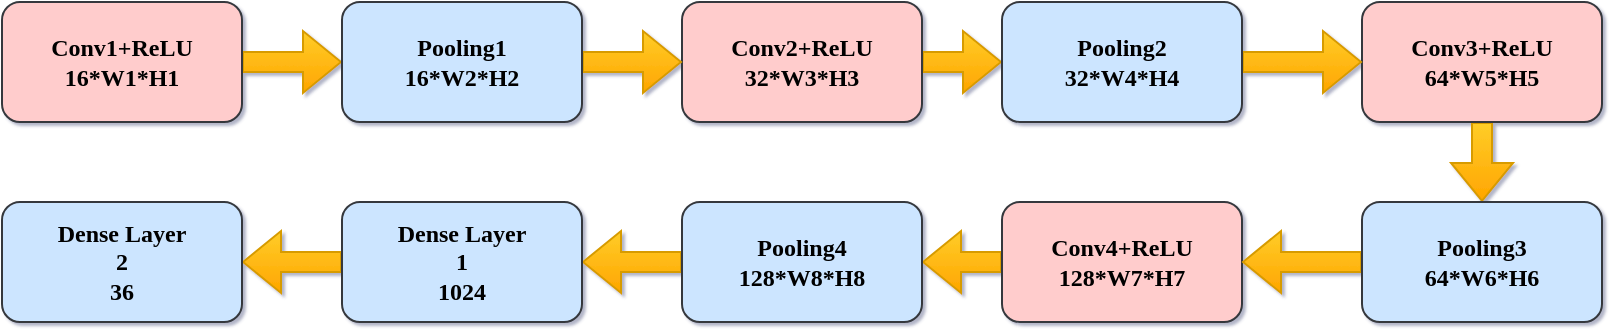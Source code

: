 <mxfile version="20.2.0" type="github">
  <diagram id="J_D55cbx2d_pQjbFALnH" name="Page-1">
    <mxGraphModel dx="1422" dy="772" grid="1" gridSize="10" guides="1" tooltips="1" connect="1" arrows="1" fold="1" page="1" pageScale="1" pageWidth="1100" pageHeight="850" math="0" shadow="1">
      <root>
        <mxCell id="0" />
        <mxCell id="1" parent="0" />
        <mxCell id="IoVqTZKb2aHPhe0JlR1h-11" style="edgeStyle=orthogonalEdgeStyle;rounded=0;orthogonalLoop=1;jettySize=auto;html=1;entryX=1;entryY=0.5;entryDx=0;entryDy=0;fontFamily=Times New Roman;fillColor=#ffcd28;gradientColor=#ffa500;strokeColor=#d79b00;shape=flexArrow;" edge="1" parent="1" source="IoVqTZKb2aHPhe0JlR1h-1" target="IoVqTZKb2aHPhe0JlR1h-5">
          <mxGeometry relative="1" as="geometry" />
        </mxCell>
        <mxCell id="IoVqTZKb2aHPhe0JlR1h-1" value="&lt;div&gt;Conv1+ReLU&lt;/div&gt;&lt;div&gt;16*W1*H1&lt;br&gt;&lt;/div&gt;" style="rounded=1;whiteSpace=wrap;html=1;fillColor=#ffcccc;strokeColor=#36393d;fontFamily=Times New Roman;direction=west;fontStyle=1" vertex="1" parent="1">
          <mxGeometry x="190" y="210" width="120" height="60" as="geometry" />
        </mxCell>
        <mxCell id="IoVqTZKb2aHPhe0JlR1h-14" style="edgeStyle=orthogonalEdgeStyle;shape=flexArrow;rounded=0;orthogonalLoop=1;jettySize=auto;html=1;exitX=0;exitY=0.5;exitDx=0;exitDy=0;fontFamily=Times New Roman;fillColor=#ffcd28;gradientColor=#ffa500;strokeColor=#d79b00;" edge="1" parent="1" source="IoVqTZKb2aHPhe0JlR1h-2" target="IoVqTZKb2aHPhe0JlR1h-6">
          <mxGeometry relative="1" as="geometry" />
        </mxCell>
        <mxCell id="IoVqTZKb2aHPhe0JlR1h-2" value="&lt;div&gt;Conv2+ReLU&lt;/div&gt;&lt;div&gt;32*W3*H3&lt;br&gt;&lt;/div&gt;" style="rounded=1;whiteSpace=wrap;html=1;fillColor=#ffcccc;strokeColor=#36393d;fontFamily=Times New Roman;direction=west;fontStyle=1" vertex="1" parent="1">
          <mxGeometry x="530" y="210" width="120" height="60" as="geometry" />
        </mxCell>
        <mxCell id="IoVqTZKb2aHPhe0JlR1h-16" style="edgeStyle=orthogonalEdgeStyle;shape=flexArrow;rounded=0;orthogonalLoop=1;jettySize=auto;html=1;fontFamily=Times New Roman;fillColor=#ffcd28;gradientColor=#ffa500;strokeColor=#d79b00;" edge="1" parent="1" source="IoVqTZKb2aHPhe0JlR1h-3" target="IoVqTZKb2aHPhe0JlR1h-7">
          <mxGeometry relative="1" as="geometry" />
        </mxCell>
        <mxCell id="IoVqTZKb2aHPhe0JlR1h-3" value="&lt;div&gt;Conv3+ReLU&lt;/div&gt;&lt;div&gt;64*W5*H5&lt;br&gt;&lt;/div&gt;" style="rounded=1;whiteSpace=wrap;html=1;fillColor=#ffcccc;strokeColor=#36393d;fontFamily=Times New Roman;direction=west;fontStyle=1" vertex="1" parent="1">
          <mxGeometry x="870" y="210" width="120" height="60" as="geometry" />
        </mxCell>
        <mxCell id="IoVqTZKb2aHPhe0JlR1h-18" style="edgeStyle=orthogonalEdgeStyle;shape=flexArrow;rounded=0;orthogonalLoop=1;jettySize=auto;html=1;entryX=0;entryY=0.5;entryDx=0;entryDy=0;fontFamily=Times New Roman;fillColor=#ffcd28;gradientColor=#ffa500;strokeColor=#d79b00;" edge="1" parent="1" source="IoVqTZKb2aHPhe0JlR1h-4" target="IoVqTZKb2aHPhe0JlR1h-8">
          <mxGeometry relative="1" as="geometry" />
        </mxCell>
        <mxCell id="IoVqTZKb2aHPhe0JlR1h-4" value="&lt;div&gt;Conv4+ReLU&lt;/div&gt;&lt;div&gt;128*W7*H7&lt;br&gt;&lt;/div&gt;" style="rounded=1;whiteSpace=wrap;html=1;fillColor=#ffcccc;strokeColor=#36393d;fontFamily=Times New Roman;direction=west;fontStyle=1" vertex="1" parent="1">
          <mxGeometry x="690" y="310" width="120" height="60" as="geometry" />
        </mxCell>
        <mxCell id="IoVqTZKb2aHPhe0JlR1h-13" style="edgeStyle=orthogonalEdgeStyle;shape=flexArrow;rounded=0;orthogonalLoop=1;jettySize=auto;html=1;exitX=0;exitY=0.5;exitDx=0;exitDy=0;entryX=1;entryY=0.5;entryDx=0;entryDy=0;fontFamily=Times New Roman;fillColor=#ffcd28;gradientColor=#ffa500;strokeColor=#d79b00;" edge="1" parent="1" source="IoVqTZKb2aHPhe0JlR1h-5" target="IoVqTZKb2aHPhe0JlR1h-2">
          <mxGeometry relative="1" as="geometry" />
        </mxCell>
        <mxCell id="IoVqTZKb2aHPhe0JlR1h-5" value="&lt;div&gt;Pooling1&lt;br&gt;&lt;/div&gt;&lt;div&gt;16*W2*H2&lt;br&gt;&lt;/div&gt;" style="rounded=1;whiteSpace=wrap;html=1;fillColor=#cce5ff;strokeColor=#36393d;fontFamily=Times New Roman;direction=west;fontStyle=1" vertex="1" parent="1">
          <mxGeometry x="360" y="210" width="120" height="60" as="geometry" />
        </mxCell>
        <mxCell id="IoVqTZKb2aHPhe0JlR1h-15" style="edgeStyle=orthogonalEdgeStyle;shape=flexArrow;rounded=0;orthogonalLoop=1;jettySize=auto;html=1;fontFamily=Times New Roman;fillColor=#ffcd28;gradientColor=#ffa500;strokeColor=#d79b00;" edge="1" parent="1" source="IoVqTZKb2aHPhe0JlR1h-6" target="IoVqTZKb2aHPhe0JlR1h-3">
          <mxGeometry relative="1" as="geometry" />
        </mxCell>
        <mxCell id="IoVqTZKb2aHPhe0JlR1h-6" value="&lt;div&gt;Pooling2&lt;br&gt;&lt;/div&gt;&lt;div&gt;32*W4*H4&lt;br&gt;&lt;/div&gt;" style="rounded=1;whiteSpace=wrap;html=1;fillColor=#cce5ff;strokeColor=#36393d;fontFamily=Times New Roman;direction=west;fontStyle=1" vertex="1" parent="1">
          <mxGeometry x="690" y="210" width="120" height="60" as="geometry" />
        </mxCell>
        <mxCell id="IoVqTZKb2aHPhe0JlR1h-17" style="edgeStyle=orthogonalEdgeStyle;shape=flexArrow;rounded=0;orthogonalLoop=1;jettySize=auto;html=1;entryX=0;entryY=0.5;entryDx=0;entryDy=0;fontFamily=Times New Roman;fillColor=#ffcd28;gradientColor=#ffa500;strokeColor=#d79b00;" edge="1" parent="1" source="IoVqTZKb2aHPhe0JlR1h-7" target="IoVqTZKb2aHPhe0JlR1h-4">
          <mxGeometry relative="1" as="geometry" />
        </mxCell>
        <mxCell id="IoVqTZKb2aHPhe0JlR1h-7" value="&lt;div&gt;Pooling3&lt;br&gt;&lt;/div&gt;&lt;div&gt;64*W6*H6&lt;br&gt;&lt;/div&gt;" style="rounded=1;whiteSpace=wrap;html=1;fillColor=#cce5ff;strokeColor=#36393d;fontFamily=Times New Roman;direction=west;fontStyle=1" vertex="1" parent="1">
          <mxGeometry x="870" y="310" width="120" height="60" as="geometry" />
        </mxCell>
        <mxCell id="IoVqTZKb2aHPhe0JlR1h-19" style="edgeStyle=orthogonalEdgeStyle;shape=flexArrow;rounded=0;orthogonalLoop=1;jettySize=auto;html=1;entryX=0;entryY=0.5;entryDx=0;entryDy=0;fontFamily=Times New Roman;fillColor=#ffcd28;gradientColor=#ffa500;strokeColor=#d79b00;" edge="1" parent="1" source="IoVqTZKb2aHPhe0JlR1h-8" target="IoVqTZKb2aHPhe0JlR1h-9">
          <mxGeometry relative="1" as="geometry" />
        </mxCell>
        <mxCell id="IoVqTZKb2aHPhe0JlR1h-8" value="&lt;div&gt;Pooling4&lt;br&gt;&lt;/div&gt;&lt;div&gt;128*W8*H8&lt;br&gt;&lt;/div&gt;" style="rounded=1;whiteSpace=wrap;html=1;fillColor=#cce5ff;strokeColor=#36393d;fontFamily=Times New Roman;direction=west;fontStyle=1" vertex="1" parent="1">
          <mxGeometry x="530" y="310" width="120" height="60" as="geometry" />
        </mxCell>
        <mxCell id="IoVqTZKb2aHPhe0JlR1h-20" style="edgeStyle=orthogonalEdgeStyle;shape=flexArrow;rounded=0;orthogonalLoop=1;jettySize=auto;html=1;fontFamily=Times New Roman;fillColor=#ffcd28;gradientColor=#ffa500;strokeColor=#d79b00;" edge="1" parent="1" source="IoVqTZKb2aHPhe0JlR1h-9" target="IoVqTZKb2aHPhe0JlR1h-10">
          <mxGeometry relative="1" as="geometry" />
        </mxCell>
        <mxCell id="IoVqTZKb2aHPhe0JlR1h-9" value="&lt;div&gt;Dense Layer&lt;/div&gt;&lt;div&gt;1 &lt;br&gt;&lt;/div&gt;&lt;div&gt;1024&lt;br&gt;&lt;/div&gt;" style="rounded=1;whiteSpace=wrap;html=1;fillColor=#cce5ff;strokeColor=#36393d;fontFamily=Times New Roman;direction=west;fontStyle=1" vertex="1" parent="1">
          <mxGeometry x="360" y="310" width="120" height="60" as="geometry" />
        </mxCell>
        <mxCell id="IoVqTZKb2aHPhe0JlR1h-10" value="&lt;div&gt;Dense Layer&lt;/div&gt;&lt;div&gt;2&lt;br&gt;&lt;/div&gt;&lt;div&gt;36&lt;br&gt;&lt;/div&gt;" style="rounded=1;whiteSpace=wrap;html=1;fillColor=#cce5ff;strokeColor=#36393d;fontFamily=Times New Roman;direction=west;fontStyle=1" vertex="1" parent="1">
          <mxGeometry x="190" y="310" width="120" height="60" as="geometry" />
        </mxCell>
      </root>
    </mxGraphModel>
  </diagram>
</mxfile>
